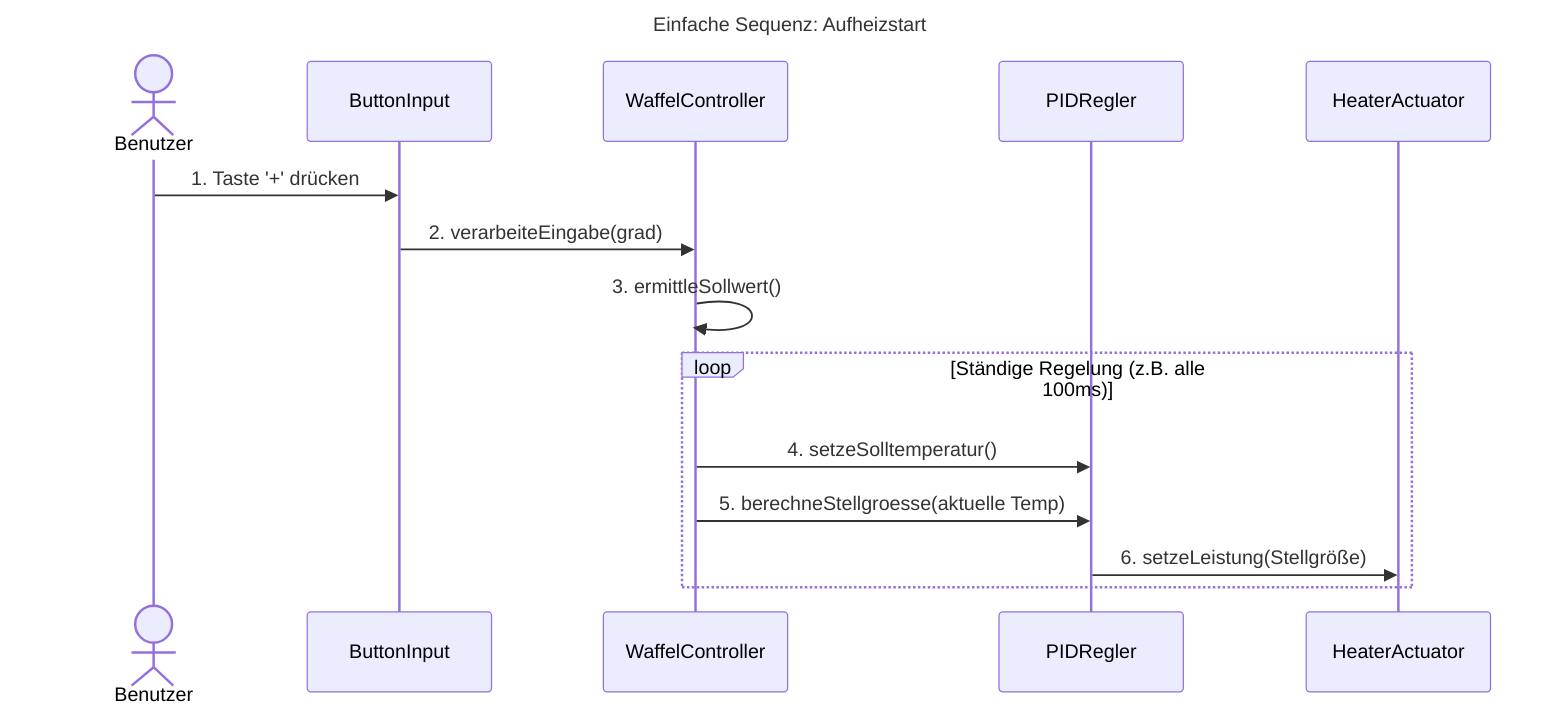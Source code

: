 sequenceDiagram
    actor Benutzer
    participant UI as ButtonInput
    participant Controller as WaffelController
    participant Regler as PIDRegler
    participant Aktuator as HeaterActuator
    
    title Einfache Sequenz: Aufheizstart

    %% 1. Eingabe
    Benutzer->>UI: 1. Taste '+' drücken
    UI->>Controller: 2. verarbeiteEingabe(grad)
    
    %% 2. Berechnung des Sollwerts 
    Controller->>Controller: 3. ermittleSollwert()
    
    %% 3. Regelung und Ansteuerung
    loop Ständige Regelung (z.B. alle 100ms)
        Controller->>Regler: 4. setzeSolltemperatur()
        Controller->>Regler: 5. berechneStellgroesse(aktuelle Temp)
        
        Regler->>Aktuator: 6. setzeLeistung(Stellgröße)
    end